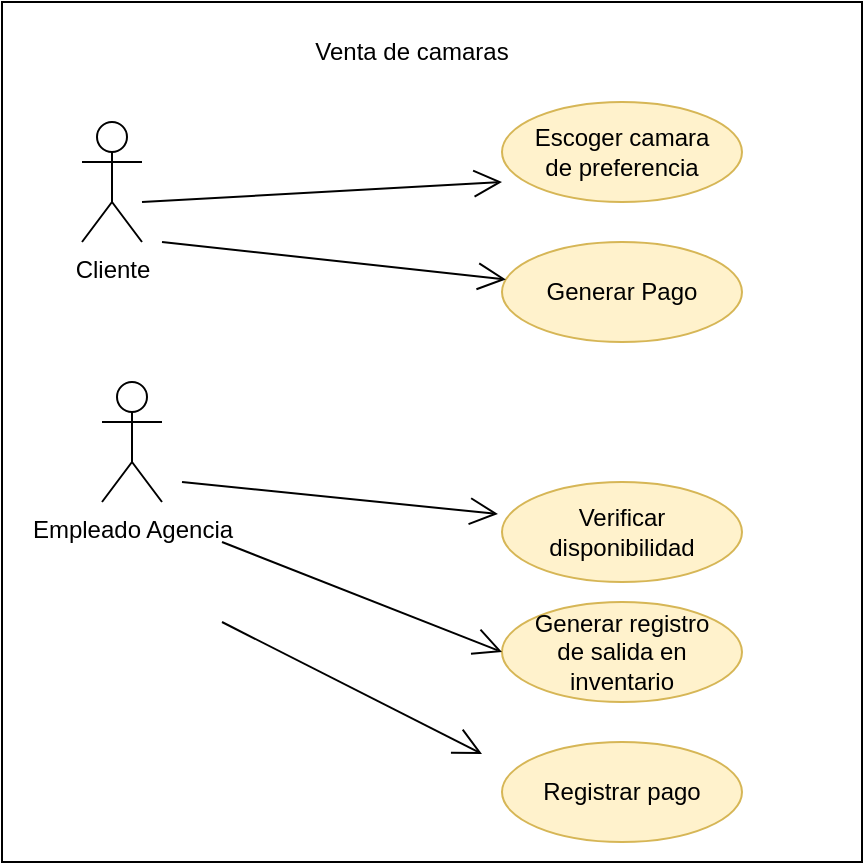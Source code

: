 <mxfile version="20.0.1" type="device"><diagram id="6IjblJPTq0ClZMORel7z" name="Page-1"><mxGraphModel dx="521" dy="421" grid="1" gridSize="10" guides="1" tooltips="1" connect="1" arrows="1" fold="1" page="1" pageScale="1" pageWidth="827" pageHeight="1169" math="0" shadow="0"><root><mxCell id="0"/><mxCell id="1" parent="0"/><mxCell id="uBOvcG-2uH3p9TMXkEAY-22" value="" style="whiteSpace=wrap;html=1;aspect=fixed;" vertex="1" parent="1"><mxGeometry x="90" y="90" width="430" height="430" as="geometry"/></mxCell><mxCell id="uBOvcG-2uH3p9TMXkEAY-23" value="Cliente" style="shape=umlActor;verticalLabelPosition=bottom;verticalAlign=top;html=1;outlineConnect=0;" vertex="1" parent="1"><mxGeometry x="130" y="150" width="30" height="60" as="geometry"/></mxCell><mxCell id="uBOvcG-2uH3p9TMXkEAY-24" value="Empleado Agencia" style="shape=umlActor;verticalLabelPosition=bottom;verticalAlign=top;html=1;outlineConnect=0;" vertex="1" parent="1"><mxGeometry x="140" y="280" width="30" height="60" as="geometry"/></mxCell><mxCell id="uBOvcG-2uH3p9TMXkEAY-25" value="" style="ellipse;whiteSpace=wrap;html=1;fillColor=#fff2cc;strokeColor=#d6b656;" vertex="1" parent="1"><mxGeometry x="340" y="140" width="120" height="50" as="geometry"/></mxCell><mxCell id="uBOvcG-2uH3p9TMXkEAY-26" value="Venta de camaras" style="text;html=1;strokeColor=none;fillColor=none;align=center;verticalAlign=middle;whiteSpace=wrap;rounded=0;" vertex="1" parent="1"><mxGeometry x="230" y="100" width="130" height="30" as="geometry"/></mxCell><mxCell id="uBOvcG-2uH3p9TMXkEAY-27" value="Escoger camara de preferencia" style="text;html=1;strokeColor=none;fillColor=none;align=center;verticalAlign=middle;whiteSpace=wrap;rounded=0;" vertex="1" parent="1"><mxGeometry x="350" y="150" width="100" height="30" as="geometry"/></mxCell><mxCell id="uBOvcG-2uH3p9TMXkEAY-30" value="" style="ellipse;whiteSpace=wrap;html=1;fillColor=#fff2cc;strokeColor=#d6b656;" vertex="1" parent="1"><mxGeometry x="340" y="210" width="120" height="50" as="geometry"/></mxCell><mxCell id="uBOvcG-2uH3p9TMXkEAY-31" value="" style="ellipse;whiteSpace=wrap;html=1;fillColor=#fff2cc;strokeColor=#d6b656;" vertex="1" parent="1"><mxGeometry x="340" y="330" width="120" height="50" as="geometry"/></mxCell><mxCell id="uBOvcG-2uH3p9TMXkEAY-32" value="Generar Pago" style="text;html=1;strokeColor=none;fillColor=none;align=center;verticalAlign=middle;whiteSpace=wrap;rounded=0;" vertex="1" parent="1"><mxGeometry x="350" y="220" width="100" height="30" as="geometry"/></mxCell><mxCell id="uBOvcG-2uH3p9TMXkEAY-33" value="Verificar disponibilidad" style="text;html=1;strokeColor=none;fillColor=none;align=center;verticalAlign=middle;whiteSpace=wrap;rounded=0;" vertex="1" parent="1"><mxGeometry x="350" y="340" width="100" height="30" as="geometry"/></mxCell><mxCell id="uBOvcG-2uH3p9TMXkEAY-34" value="" style="ellipse;whiteSpace=wrap;html=1;fillColor=#fff2cc;strokeColor=#d6b656;" vertex="1" parent="1"><mxGeometry x="340" y="390" width="120" height="50" as="geometry"/></mxCell><mxCell id="uBOvcG-2uH3p9TMXkEAY-35" value="" style="ellipse;whiteSpace=wrap;html=1;fillColor=#fff2cc;strokeColor=#d6b656;" vertex="1" parent="1"><mxGeometry x="340" y="460" width="120" height="50" as="geometry"/></mxCell><mxCell id="uBOvcG-2uH3p9TMXkEAY-36" value="Generar registro de salida en inventario" style="text;html=1;strokeColor=none;fillColor=none;align=center;verticalAlign=middle;whiteSpace=wrap;rounded=0;" vertex="1" parent="1"><mxGeometry x="350" y="400" width="100" height="30" as="geometry"/></mxCell><mxCell id="uBOvcG-2uH3p9TMXkEAY-37" value="Registrar pago" style="text;html=1;strokeColor=none;fillColor=none;align=center;verticalAlign=middle;whiteSpace=wrap;rounded=0;" vertex="1" parent="1"><mxGeometry x="350" y="470" width="100" height="30" as="geometry"/></mxCell><mxCell id="uBOvcG-2uH3p9TMXkEAY-38" value="" style="endArrow=open;endFill=1;endSize=12;html=1;rounded=0;" edge="1" parent="1"><mxGeometry width="160" relative="1" as="geometry"><mxPoint x="160" y="190" as="sourcePoint"/><mxPoint x="340" y="180" as="targetPoint"/></mxGeometry></mxCell><mxCell id="uBOvcG-2uH3p9TMXkEAY-40" value="" style="endArrow=open;endFill=1;endSize=12;html=1;rounded=0;" edge="1" parent="1" target="uBOvcG-2uH3p9TMXkEAY-30"><mxGeometry width="160" relative="1" as="geometry"><mxPoint x="170" y="210" as="sourcePoint"/><mxPoint x="350" y="270" as="targetPoint"/></mxGeometry></mxCell><mxCell id="uBOvcG-2uH3p9TMXkEAY-41" value="" style="endArrow=open;endFill=1;endSize=12;html=1;rounded=0;entryX=-0.017;entryY=0.32;entryDx=0;entryDy=0;entryPerimeter=0;" edge="1" parent="1" target="uBOvcG-2uH3p9TMXkEAY-31"><mxGeometry width="160" relative="1" as="geometry"><mxPoint x="180" y="330" as="sourcePoint"/><mxPoint x="360" y="310" as="targetPoint"/></mxGeometry></mxCell><mxCell id="uBOvcG-2uH3p9TMXkEAY-42" value="" style="endArrow=open;endFill=1;endSize=12;html=1;rounded=0;entryX=0;entryY=0.5;entryDx=0;entryDy=0;" edge="1" parent="1" target="uBOvcG-2uH3p9TMXkEAY-34"><mxGeometry width="160" relative="1" as="geometry"><mxPoint x="200" y="360" as="sourcePoint"/><mxPoint x="330.0" y="426" as="targetPoint"/></mxGeometry></mxCell><mxCell id="uBOvcG-2uH3p9TMXkEAY-43" value="" style="endArrow=open;endFill=1;endSize=12;html=1;rounded=0;entryX=-0.017;entryY=0.32;entryDx=0;entryDy=0;entryPerimeter=0;" edge="1" parent="1"><mxGeometry width="160" relative="1" as="geometry"><mxPoint x="200" y="400" as="sourcePoint"/><mxPoint x="330" y="466" as="targetPoint"/></mxGeometry></mxCell></root></mxGraphModel></diagram></mxfile>